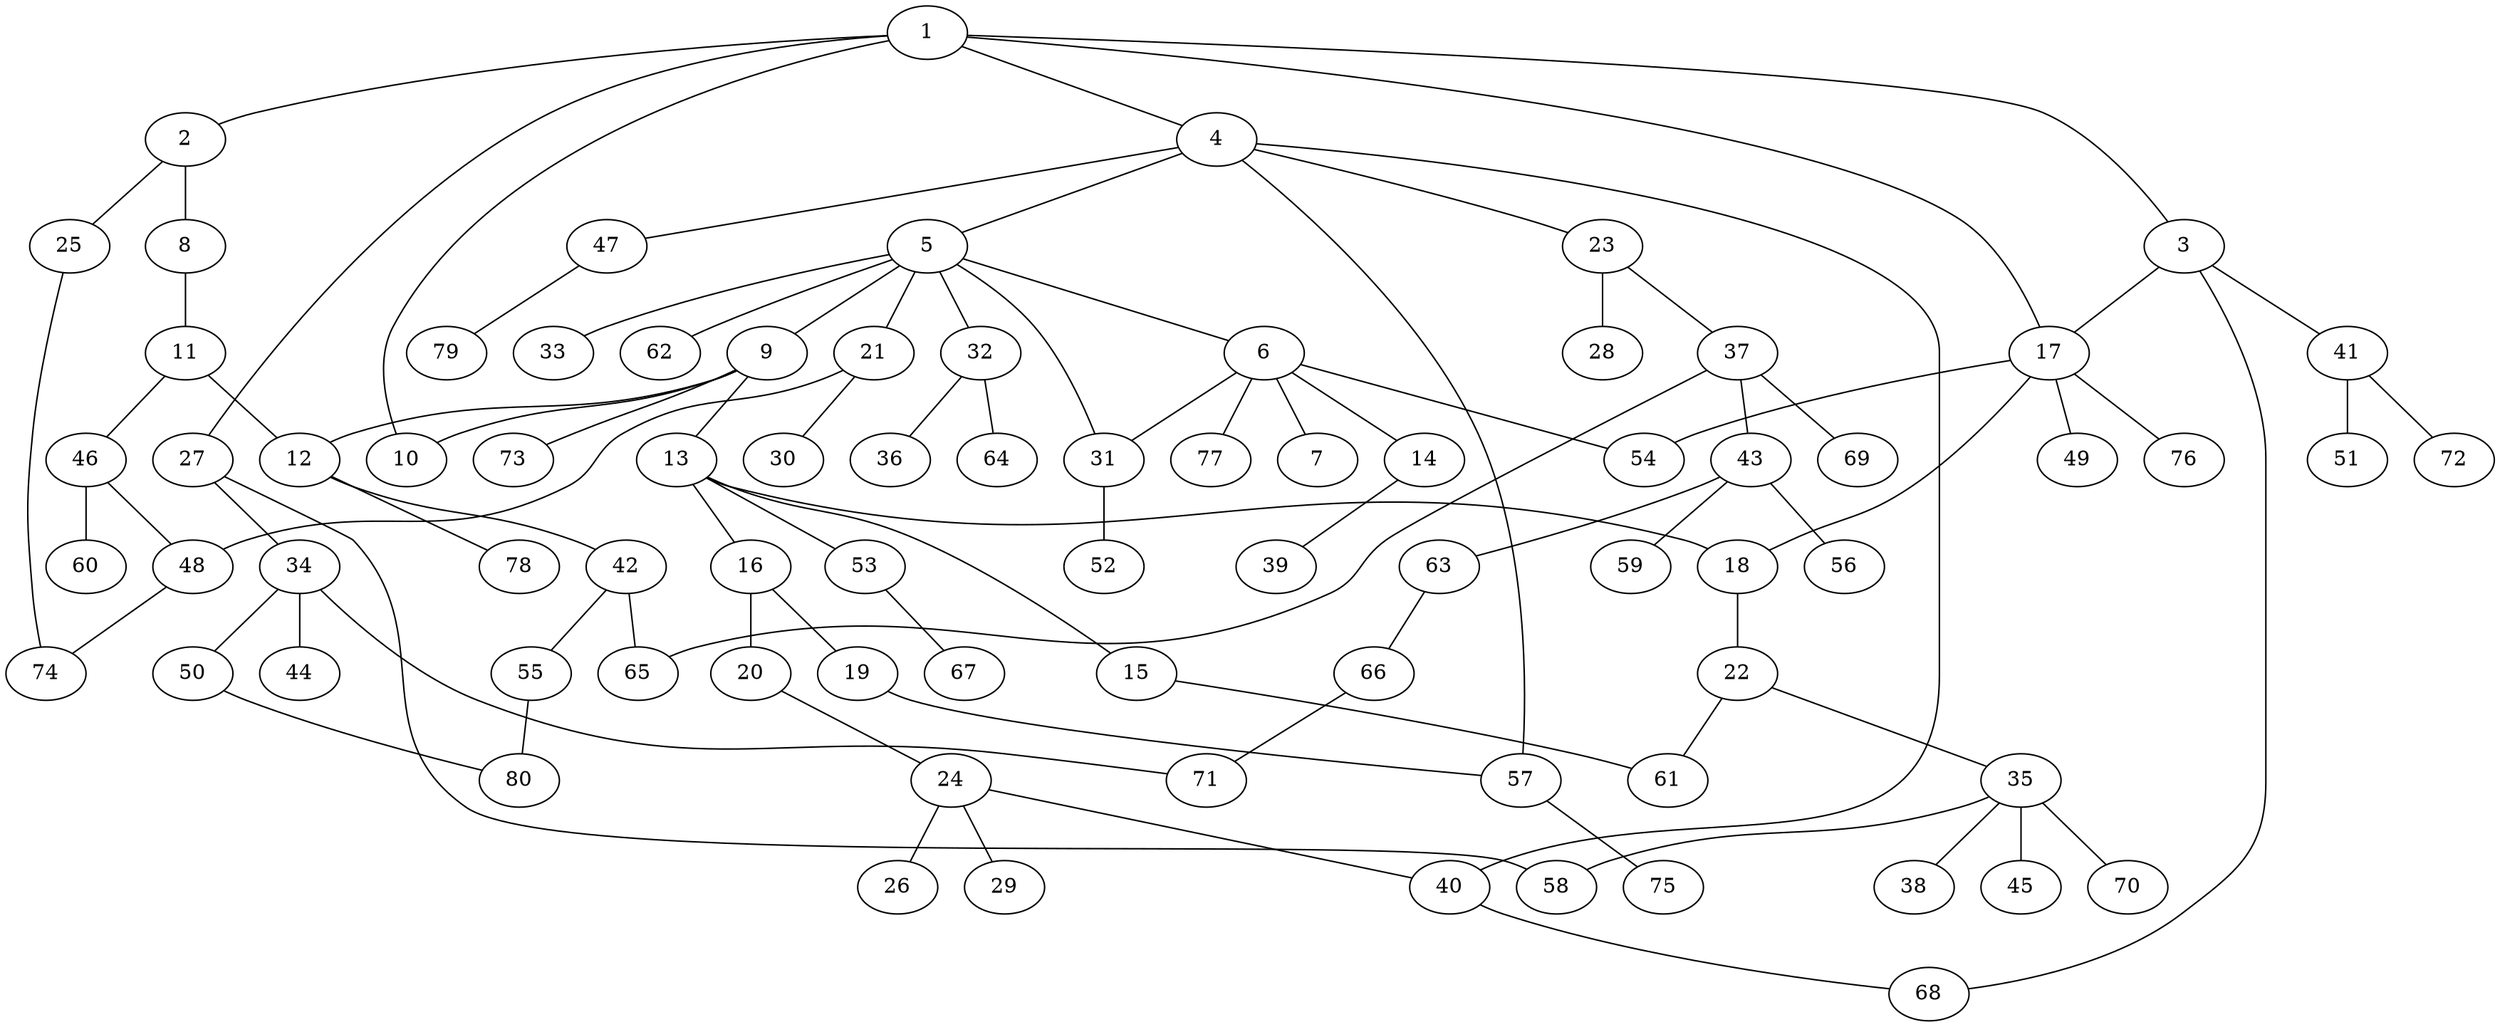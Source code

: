 graph graphname {1--2
1--3
1--4
1--10
1--17
1--27
2--8
2--25
3--17
3--41
3--68
4--5
4--23
4--40
4--47
4--57
5--6
5--9
5--21
5--31
5--32
5--33
5--62
6--7
6--14
6--31
6--54
6--77
8--11
9--10
9--12
9--13
9--73
11--12
11--46
12--42
12--78
13--15
13--16
13--18
13--53
14--39
15--61
16--19
16--20
17--18
17--49
17--54
17--76
18--22
19--57
20--24
21--30
21--48
22--35
22--61
23--28
23--37
24--26
24--29
24--40
25--74
27--34
27--58
31--52
32--36
32--64
34--44
34--50
34--71
35--38
35--45
35--58
35--70
37--43
37--65
37--69
40--68
41--51
41--72
42--55
42--65
43--56
43--59
43--63
46--48
46--60
47--79
48--74
50--80
53--67
55--80
57--75
63--66
66--71
}